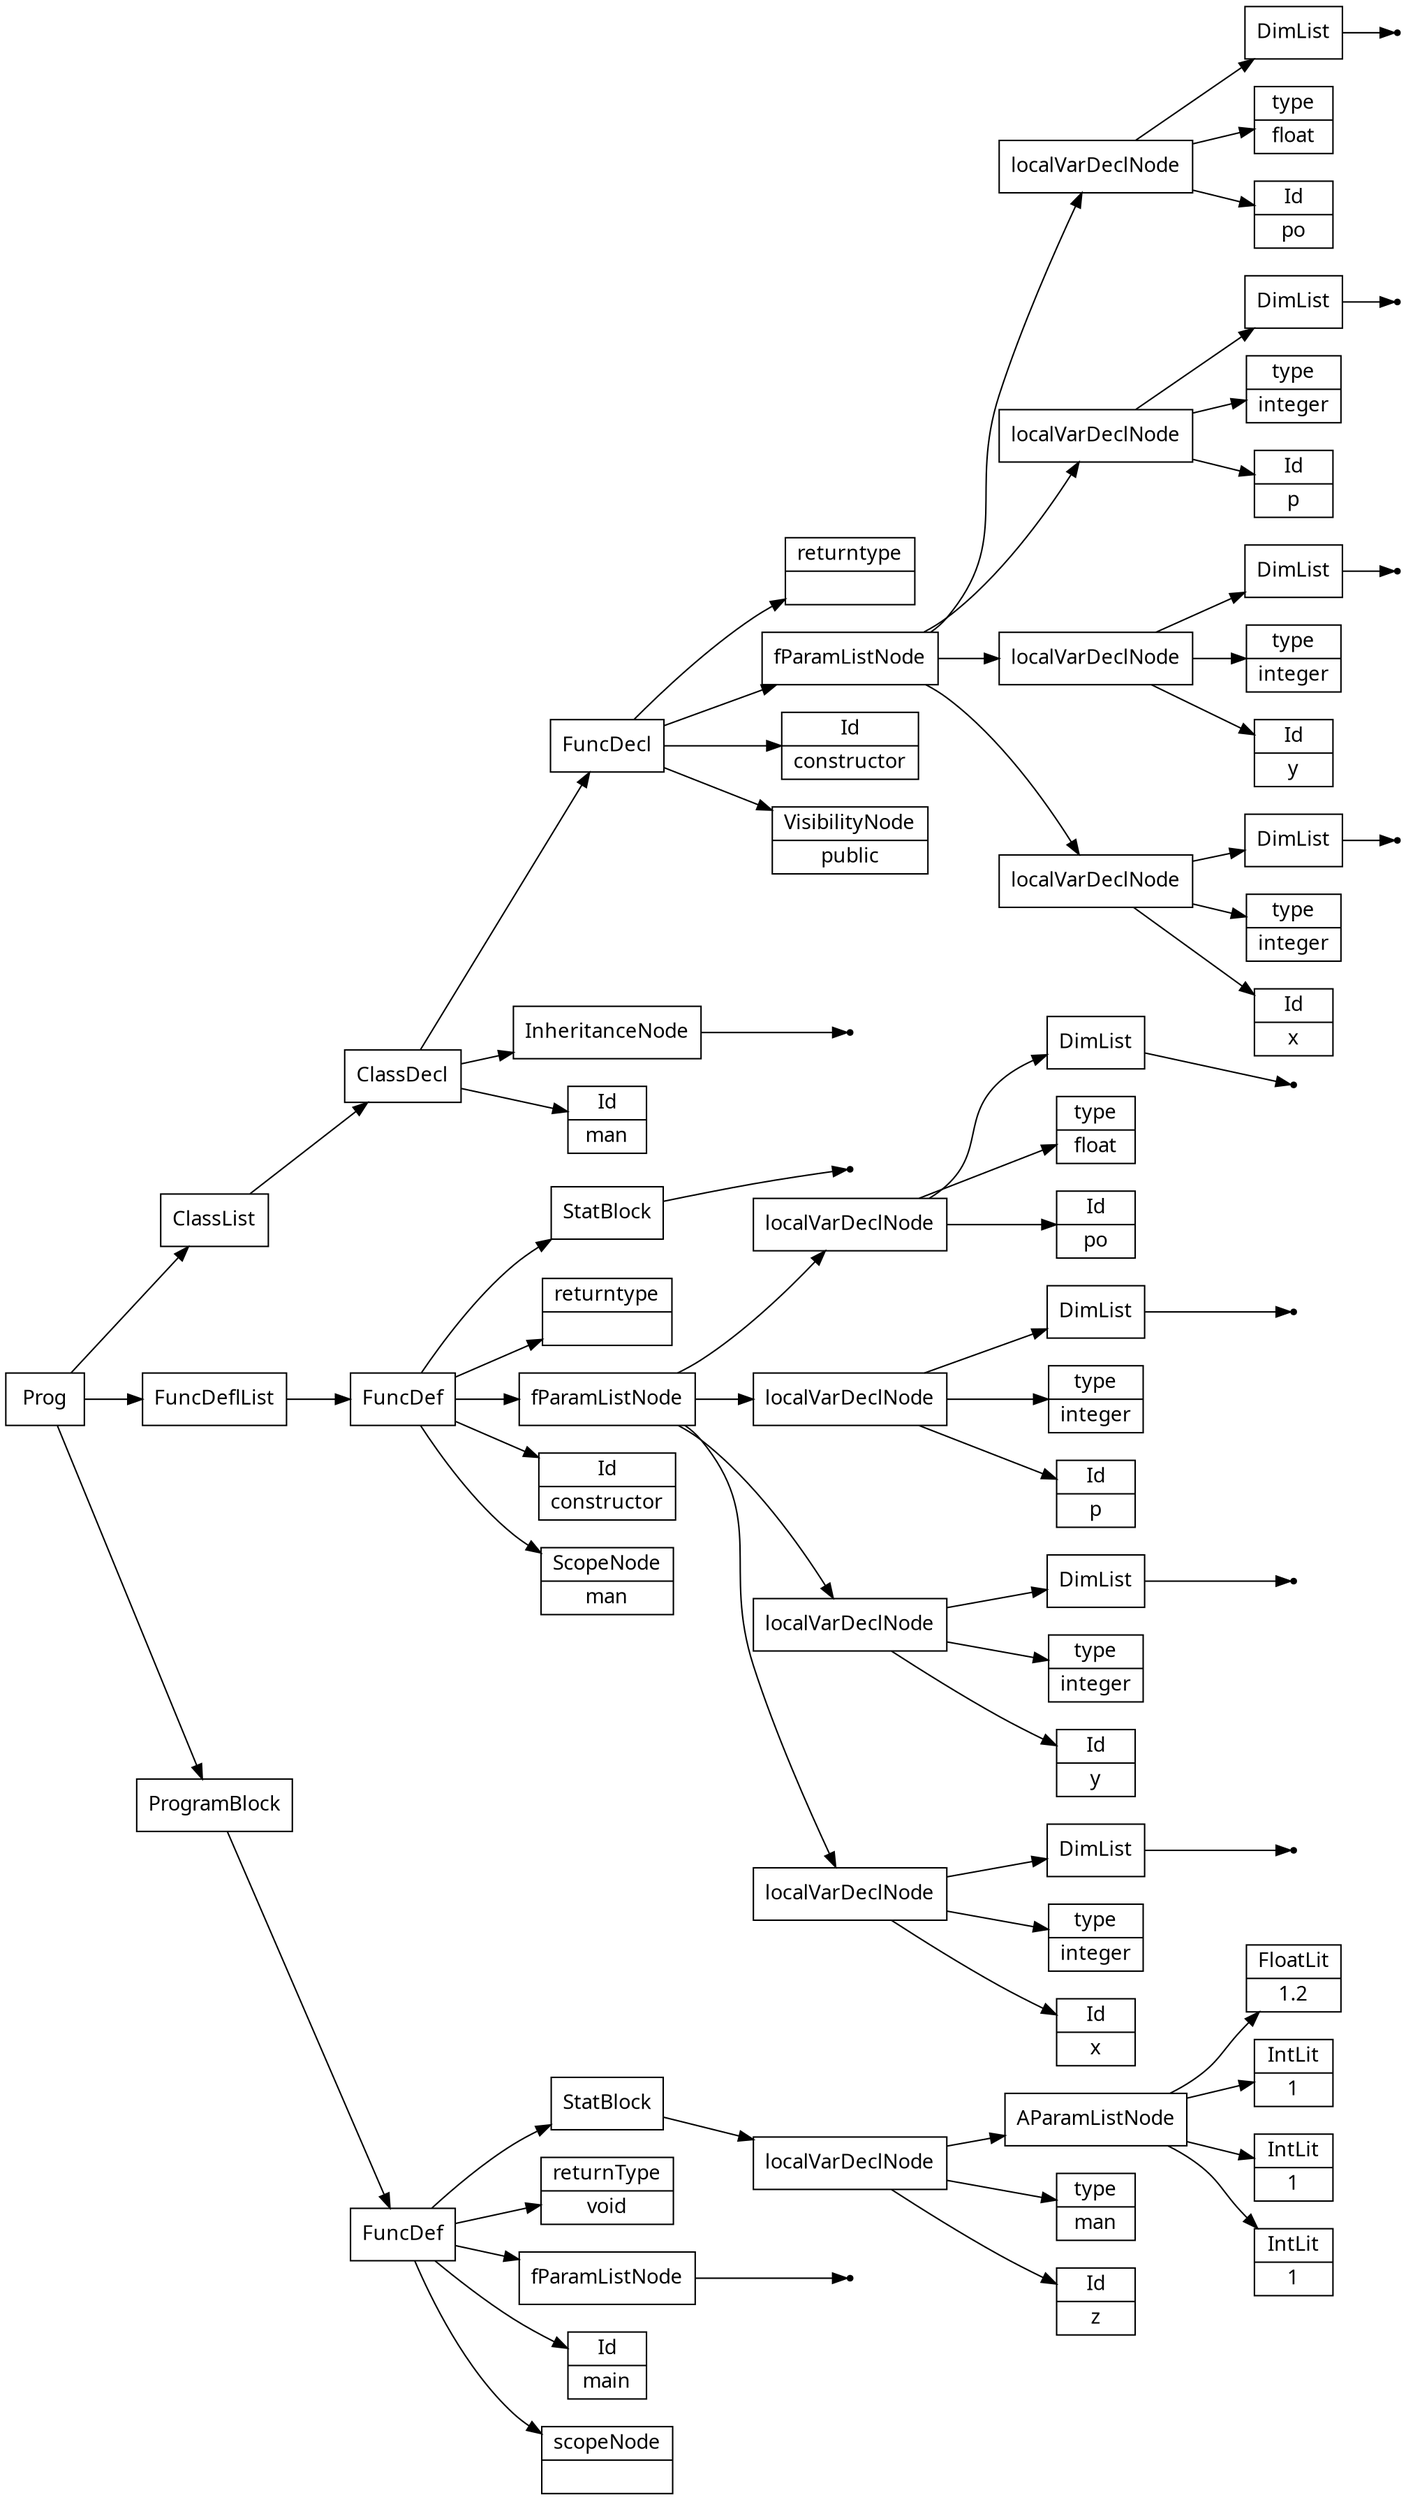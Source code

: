 digraph AST {
node [shape=record];
 node [fontname=Sans];charset="UTF-8" splines=true splines=spline rankdir =LR ordering="out"
1[label="scopeNode| "];
none3[shape="point"];
4[label="fParamListNode"];
4->none3;
5[label="returnType|void"];
7[label="Id|z"];
8[label="type|man"];
10[label="IntLit|1"];
11[label="IntLit|1"];
12[label="IntLit|1"];
13[label="FloatLit|1.2"];
14[label="AParamListNode"];
14->13;
14->12;
14->11;
14->10;
15[label="localVarDeclNode"];
15->14;
15->8;
15->7;
16[label="StatBlock"];
16->15;
17[label="FuncDef"];
0[label="Id|main"];
17->16;
17->5;
17->4;
17->0;
17->1;
18[label="Id|man"];
none20[shape="point"];
21[label="InheritanceNode"];
21->none20;
22[label="VisibilityNode|public"];
23[label="Id|constructor"];
25[label="Id|x"];
26[label="type|integer"];
none28[shape="point"];
29[label="DimList"];
29->none28;
30[label="localVarDeclNode"];
30->29;
30->26;
30->25;
31[label="Id|y"];
32[label="type|integer"];
none34[shape="point"];
35[label="DimList"];
35->none34;
36[label="localVarDeclNode"];
36->35;
36->32;
36->31;
37[label="Id|p"];
38[label="type|integer"];
none40[shape="point"];
41[label="DimList"];
41->none40;
42[label="localVarDeclNode"];
42->41;
42->38;
42->37;
43[label="Id|po"];
44[label="type|float"];
none46[shape="point"];
47[label="DimList"];
47->none46;
48[label="localVarDeclNode"];
48->47;
48->44;
48->43;
49[label="fParamListNode"];
49->48;
49->42;
49->36;
49->30;
50[label="returntype| "];
51[label="FuncDecl"];
51->50;
51->49;
51->23;
51->22;
52[label="ClassDecl"];
52->51;
52->21;
52->18;
54[label="Id|constructor"];
56[label="Id|x"];
57[label="type|integer"];
none59[shape="point"];
60[label="DimList"];
60->none59;
61[label="localVarDeclNode"];
61->60;
61->57;
61->56;
62[label="Id|y"];
63[label="type|integer"];
none65[shape="point"];
66[label="DimList"];
66->none65;
67[label="localVarDeclNode"];
67->66;
67->63;
67->62;
68[label="Id|p"];
69[label="type|integer"];
none71[shape="point"];
72[label="DimList"];
72->none71;
73[label="localVarDeclNode"];
73->72;
73->69;
73->68;
74[label="Id|po"];
75[label="type|float"];
none77[shape="point"];
78[label="DimList"];
78->none77;
79[label="localVarDeclNode"];
79->78;
79->75;
79->74;
80[label="fParamListNode"];
80->79;
80->73;
80->67;
80->61;
81[label="returntype| "];
none83[shape="point"];
84[label="StatBlock"];
84->none83;
85[label="FuncDef"];
53[label="ScopeNode|man"];
85->84;
85->81;
85->80;
85->54;
85->53;
86[label="ClassList"];
87[label="FuncDeflList"];
88[label="Prog"];
89[label="ProgramBlock"];
87->85;
86->52;
89->17;
88->86;
88->87;
88->89;
}